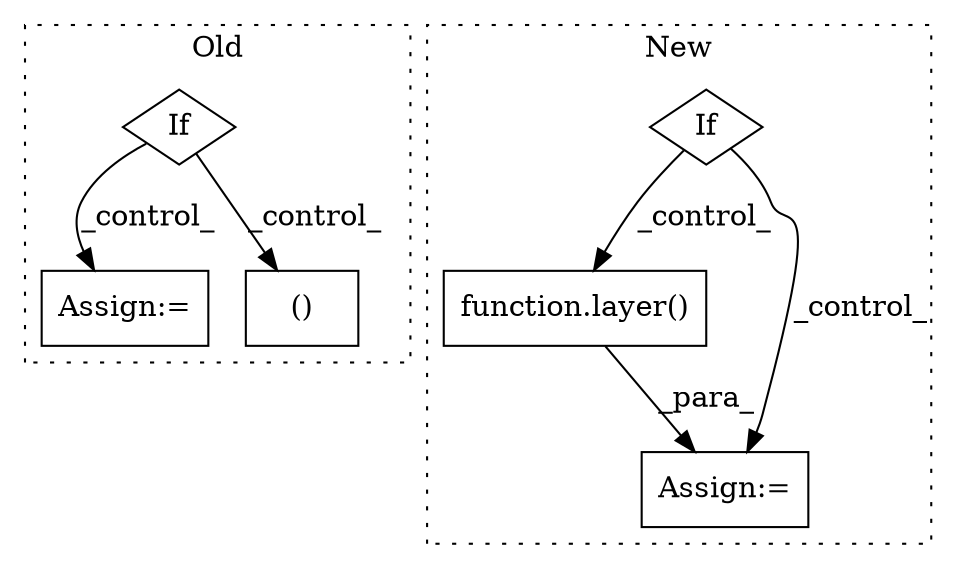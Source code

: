 digraph G {
subgraph cluster0 {
1 [label="If" a="96" s="9947,9987" l="3,18" shape="diamond"];
4 [label="Assign:=" a="68" s="10089" l="3" shape="box"];
6 [label="()" a="54" s="10027" l="13" shape="box"];
label = "Old";
style="dotted";
}
subgraph cluster1 {
2 [label="function.layer()" a="75" s="8565,8590" l="6,1" shape="box"];
3 [label="Assign:=" a="68" s="8562" l="3" shape="box"];
5 [label="If" a="96" s="8518,8543" l="3,18" shape="diamond"];
label = "New";
style="dotted";
}
1 -> 6 [label="_control_"];
1 -> 4 [label="_control_"];
2 -> 3 [label="_para_"];
5 -> 3 [label="_control_"];
5 -> 2 [label="_control_"];
}